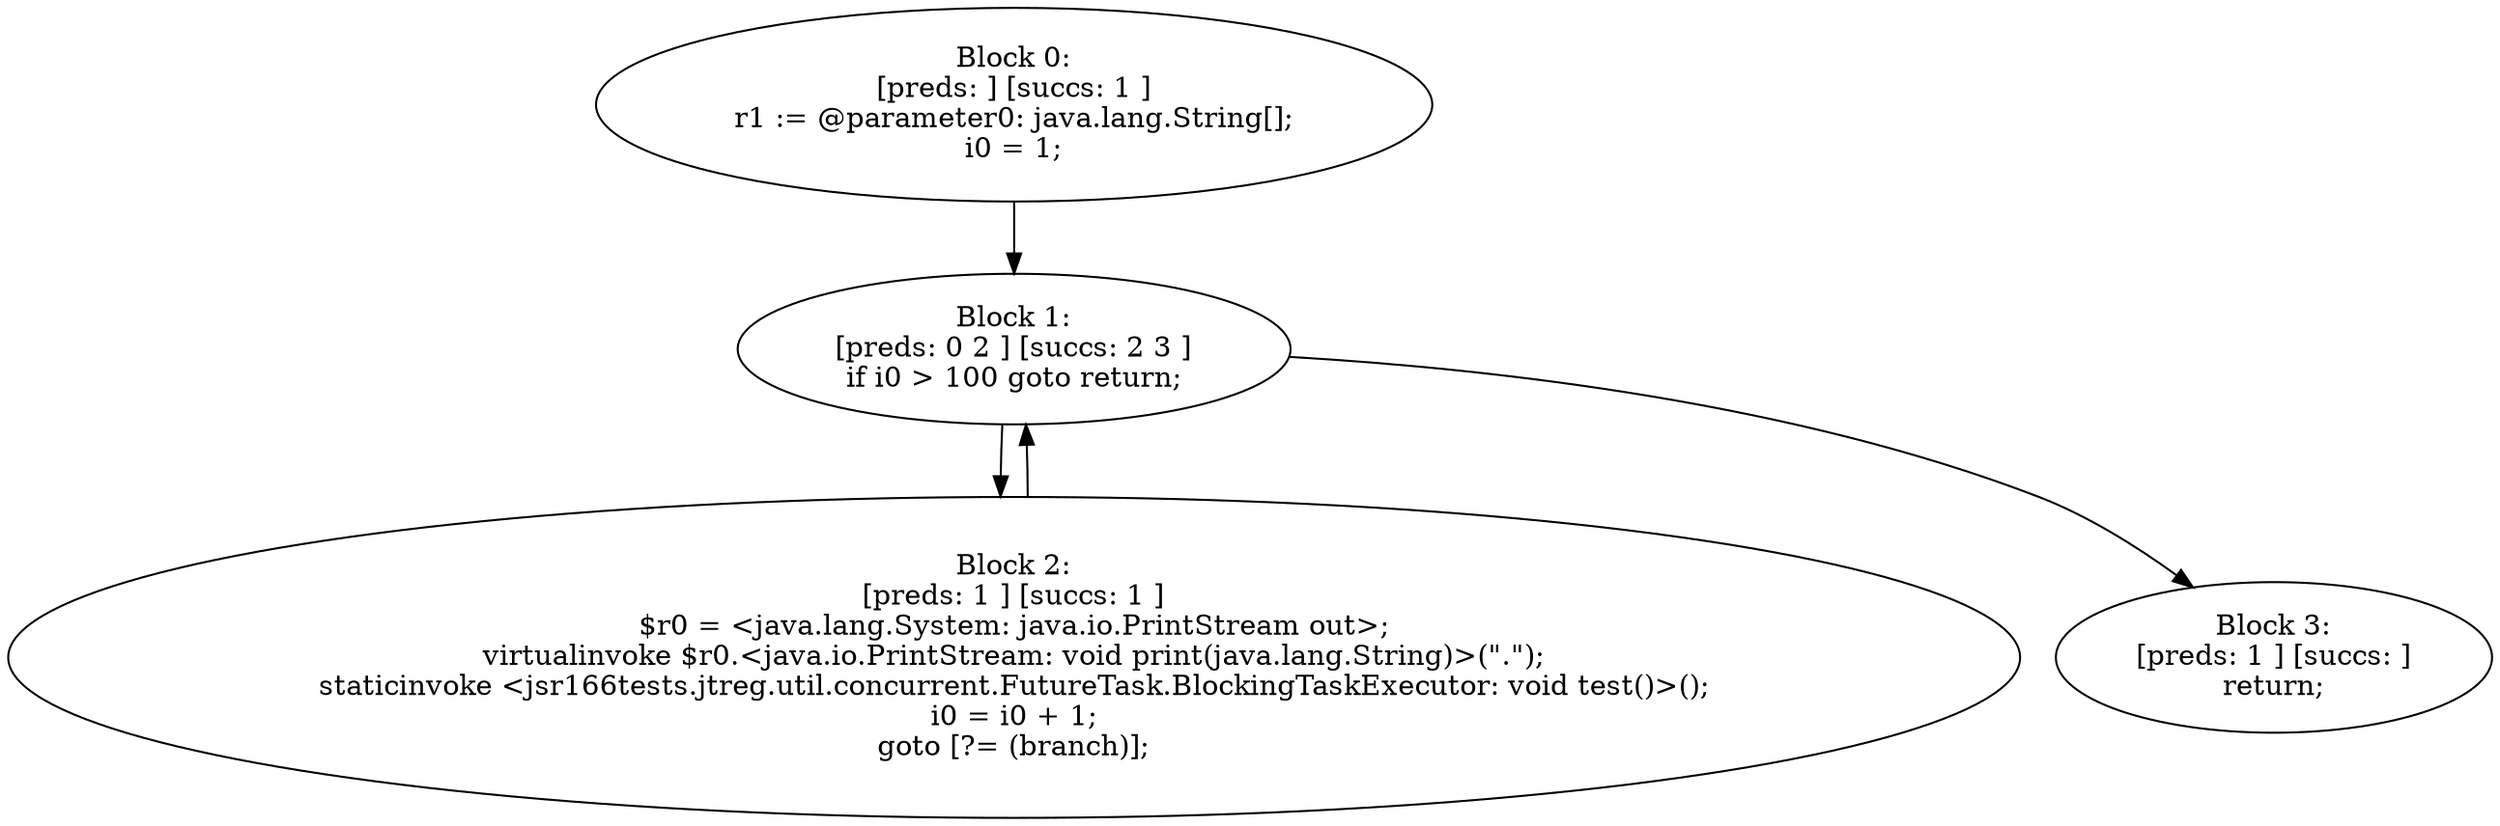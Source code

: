 digraph "unitGraph" {
    "Block 0:
[preds: ] [succs: 1 ]
r1 := @parameter0: java.lang.String[];
i0 = 1;
"
    "Block 1:
[preds: 0 2 ] [succs: 2 3 ]
if i0 > 100 goto return;
"
    "Block 2:
[preds: 1 ] [succs: 1 ]
$r0 = <java.lang.System: java.io.PrintStream out>;
virtualinvoke $r0.<java.io.PrintStream: void print(java.lang.String)>(\".\");
staticinvoke <jsr166tests.jtreg.util.concurrent.FutureTask.BlockingTaskExecutor: void test()>();
i0 = i0 + 1;
goto [?= (branch)];
"
    "Block 3:
[preds: 1 ] [succs: ]
return;
"
    "Block 0:
[preds: ] [succs: 1 ]
r1 := @parameter0: java.lang.String[];
i0 = 1;
"->"Block 1:
[preds: 0 2 ] [succs: 2 3 ]
if i0 > 100 goto return;
";
    "Block 1:
[preds: 0 2 ] [succs: 2 3 ]
if i0 > 100 goto return;
"->"Block 2:
[preds: 1 ] [succs: 1 ]
$r0 = <java.lang.System: java.io.PrintStream out>;
virtualinvoke $r0.<java.io.PrintStream: void print(java.lang.String)>(\".\");
staticinvoke <jsr166tests.jtreg.util.concurrent.FutureTask.BlockingTaskExecutor: void test()>();
i0 = i0 + 1;
goto [?= (branch)];
";
    "Block 1:
[preds: 0 2 ] [succs: 2 3 ]
if i0 > 100 goto return;
"->"Block 3:
[preds: 1 ] [succs: ]
return;
";
    "Block 2:
[preds: 1 ] [succs: 1 ]
$r0 = <java.lang.System: java.io.PrintStream out>;
virtualinvoke $r0.<java.io.PrintStream: void print(java.lang.String)>(\".\");
staticinvoke <jsr166tests.jtreg.util.concurrent.FutureTask.BlockingTaskExecutor: void test()>();
i0 = i0 + 1;
goto [?= (branch)];
"->"Block 1:
[preds: 0 2 ] [succs: 2 3 ]
if i0 > 100 goto return;
";
}
